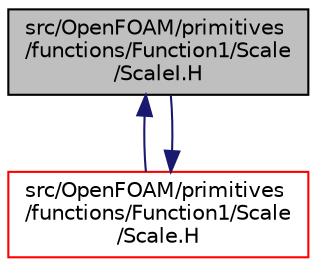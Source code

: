 digraph "src/OpenFOAM/primitives/functions/Function1/Scale/ScaleI.H"
{
  bgcolor="transparent";
  edge [fontname="Helvetica",fontsize="10",labelfontname="Helvetica",labelfontsize="10"];
  node [fontname="Helvetica",fontsize="10",shape=record];
  Node1 [label="src/OpenFOAM/primitives\l/functions/Function1/Scale\l/ScaleI.H",height=0.2,width=0.4,color="black", fillcolor="grey75", style="filled" fontcolor="black"];
  Node1 -> Node2 [dir="back",color="midnightblue",fontsize="10",style="solid",fontname="Helvetica"];
  Node2 [label="src/OpenFOAM/primitives\l/functions/Function1/Scale\l/Scale.H",height=0.2,width=0.4,color="red",URL="$Scale_8H.html"];
  Node2 -> Node1 [dir="back",color="midnightblue",fontsize="10",style="solid",fontname="Helvetica"];
}
